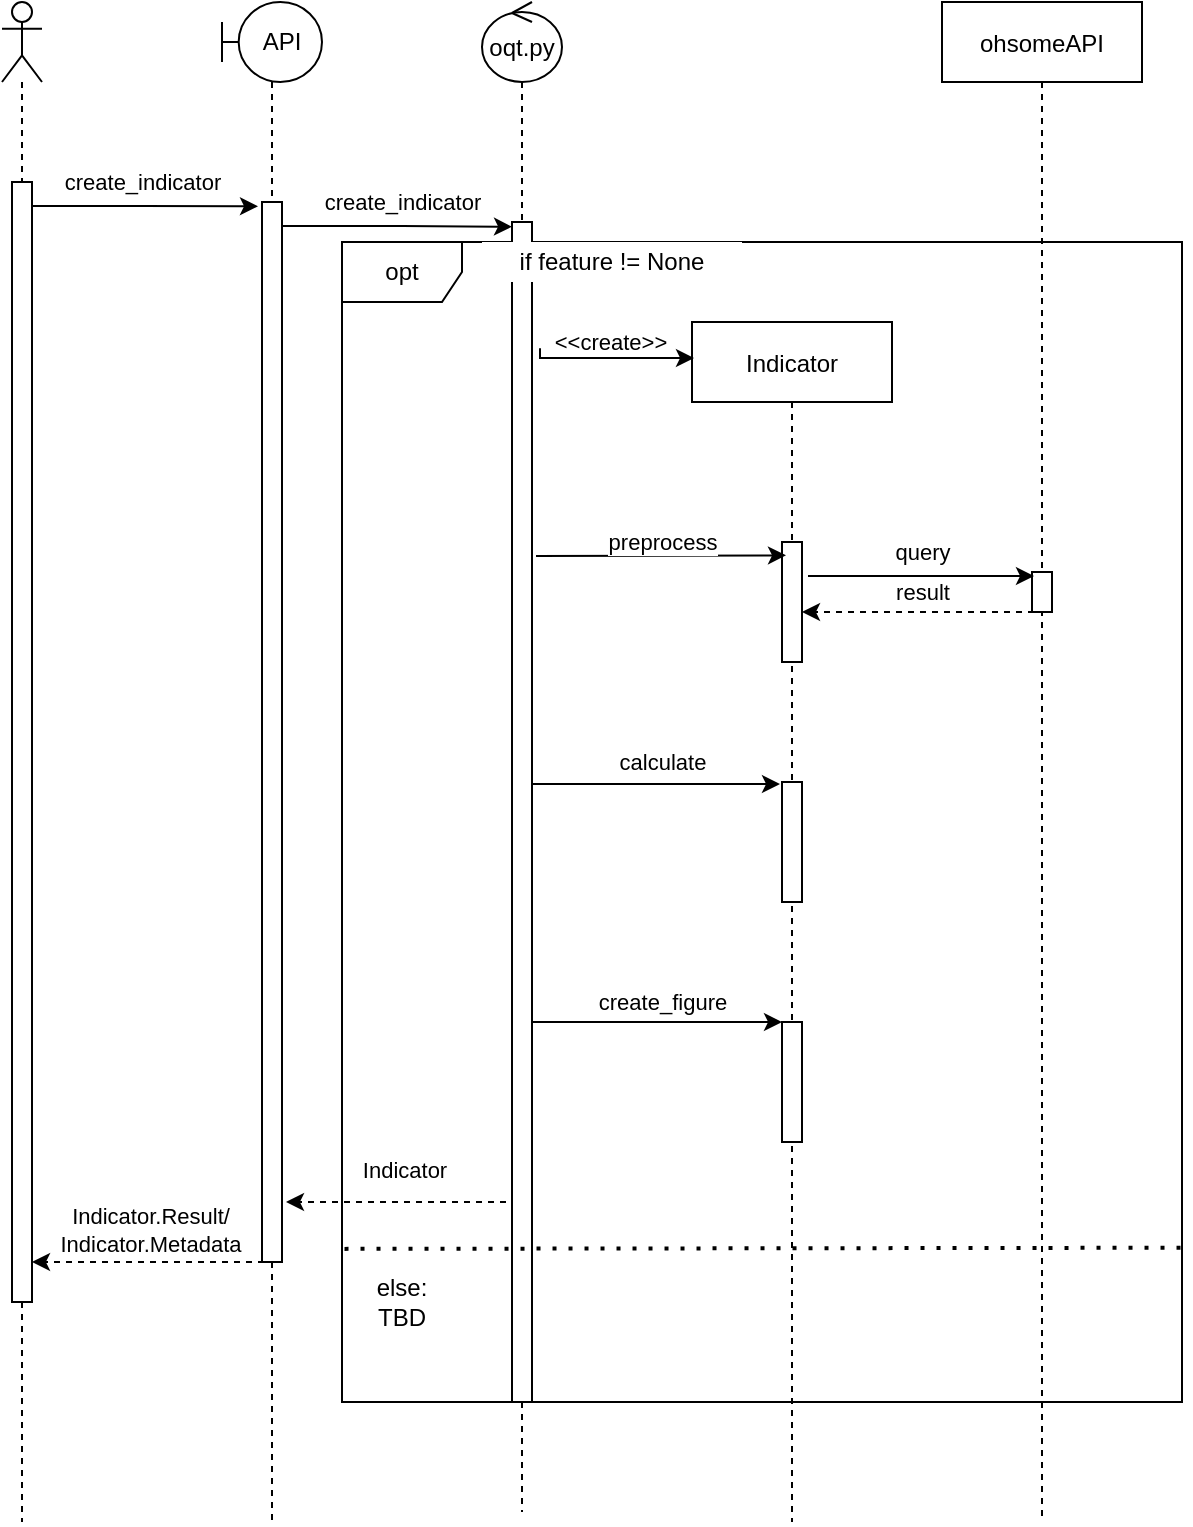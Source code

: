 <mxfile version="21.6.8" type="device">
  <diagram id="kgpKYQtTHZ0yAKxKKP6v" name="Page-1">
    <mxGraphModel dx="1728" dy="932" grid="1" gridSize="10" guides="1" tooltips="1" connect="1" arrows="1" fold="1" page="1" pageScale="1" pageWidth="850" pageHeight="1100" math="0" shadow="0">
      <root>
        <mxCell id="0" />
        <mxCell id="1" parent="0" />
        <mxCell id="RkgCNi8kKASeo4aPOwPu-42" value="opt" style="shape=umlFrame;whiteSpace=wrap;html=1;rounded=0;shadow=0;glass=0;sketch=0;" parent="1" vertex="1">
          <mxGeometry x="200" y="200" width="420" height="580" as="geometry" />
        </mxCell>
        <mxCell id="3nuBFxr9cyL0pnOWT2aG-1" value="Indicator" style="shape=umlLifeline;perimeter=lifelinePerimeter;container=1;collapsible=0;recursiveResize=0;rounded=0;shadow=0;strokeWidth=1;glass=0;sketch=0;size=40;" parent="1" vertex="1">
          <mxGeometry x="375" y="240" width="100" height="600" as="geometry" />
        </mxCell>
        <mxCell id="3nuBFxr9cyL0pnOWT2aG-2" value="" style="points=[];perimeter=orthogonalPerimeter;rounded=0;shadow=0;strokeWidth=1;" parent="3nuBFxr9cyL0pnOWT2aG-1" vertex="1">
          <mxGeometry x="45" y="110" width="10" height="60" as="geometry" />
        </mxCell>
        <mxCell id="RkgCNi8kKASeo4aPOwPu-27" value="" style="points=[];perimeter=orthogonalPerimeter;rounded=0;shadow=0;strokeWidth=1;" parent="3nuBFxr9cyL0pnOWT2aG-1" vertex="1">
          <mxGeometry x="45" y="350" width="10" height="60" as="geometry" />
        </mxCell>
        <mxCell id="RkgCNi8kKASeo4aPOwPu-25" value="" style="points=[];perimeter=orthogonalPerimeter;rounded=0;shadow=0;strokeWidth=1;" parent="3nuBFxr9cyL0pnOWT2aG-1" vertex="1">
          <mxGeometry x="45" y="230" width="10" height="60" as="geometry" />
        </mxCell>
        <mxCell id="RkgCNi8kKASeo4aPOwPu-11" style="edgeStyle=orthogonalEdgeStyle;rounded=0;orthogonalLoop=1;jettySize=auto;html=1;endArrow=none;endFill=0;dashed=1;" parent="1" source="RkgCNi8kKASeo4aPOwPu-12" edge="1">
          <mxGeometry relative="1" as="geometry">
            <mxPoint x="40" y="840" as="targetPoint" />
            <Array as="points">
              <mxPoint x="40" y="580" />
            </Array>
          </mxGeometry>
        </mxCell>
        <mxCell id="RkgCNi8kKASeo4aPOwPu-5" value="" style="shape=umlActor;verticalLabelPosition=bottom;verticalAlign=top;html=1;outlineConnect=0;rounded=0;shadow=0;glass=0;sketch=0;" parent="1" vertex="1">
          <mxGeometry x="30" y="80" width="20" height="40" as="geometry" />
        </mxCell>
        <mxCell id="RkgCNi8kKASeo4aPOwPu-19" style="edgeStyle=orthogonalEdgeStyle;rounded=0;orthogonalLoop=1;jettySize=auto;html=1;entryX=0.5;entryY=0;entryDx=0;entryDy=0;entryPerimeter=0;dashed=1;endArrow=none;endFill=0;" parent="1" source="RkgCNi8kKASeo4aPOwPu-6" target="RkgCNi8kKASeo4aPOwPu-18" edge="1">
          <mxGeometry relative="1" as="geometry" />
        </mxCell>
        <mxCell id="RkgCNi8kKASeo4aPOwPu-6" value="oqt.py" style="ellipse;shape=umlControl;whiteSpace=wrap;html=1;rounded=0;shadow=0;glass=0;sketch=0;" parent="1" vertex="1">
          <mxGeometry x="270" y="80" width="40" height="40" as="geometry" />
        </mxCell>
        <mxCell id="RkgCNi8kKASeo4aPOwPu-14" style="edgeStyle=orthogonalEdgeStyle;rounded=0;orthogonalLoop=1;jettySize=auto;html=1;dashed=1;endArrow=none;endFill=0;" parent="1" source="RkgCNi8kKASeo4aPOwPu-15" edge="1">
          <mxGeometry relative="1" as="geometry">
            <mxPoint x="165" y="840" as="targetPoint" />
            <Array as="points">
              <mxPoint x="165" y="790" />
            </Array>
          </mxGeometry>
        </mxCell>
        <mxCell id="RkgCNi8kKASeo4aPOwPu-7" value="API" style="shape=umlBoundary;whiteSpace=wrap;html=1;rounded=0;shadow=0;glass=0;sketch=0;" parent="1" vertex="1">
          <mxGeometry x="140" y="80" width="50" height="40" as="geometry" />
        </mxCell>
        <mxCell id="RkgCNi8kKASeo4aPOwPu-8" value="ohsomeAPI" style="shape=umlLifeline;perimeter=lifelinePerimeter;container=1;collapsible=0;recursiveResize=0;rounded=0;shadow=0;strokeWidth=1;glass=0;sketch=0;" parent="1" vertex="1">
          <mxGeometry x="500" y="80" width="100" height="760" as="geometry" />
        </mxCell>
        <mxCell id="RkgCNi8kKASeo4aPOwPu-9" value="" style="points=[];perimeter=orthogonalPerimeter;rounded=0;shadow=0;strokeWidth=1;" parent="RkgCNi8kKASeo4aPOwPu-8" vertex="1">
          <mxGeometry x="45" y="285" width="10" height="20" as="geometry" />
        </mxCell>
        <mxCell id="RkgCNi8kKASeo4aPOwPu-20" value="&lt;div&gt;create_indicator&lt;/div&gt;" style="edgeStyle=orthogonalEdgeStyle;rounded=0;orthogonalLoop=1;jettySize=auto;html=1;endArrow=classic;endFill=1;entryX=-0.2;entryY=0.004;entryDx=0;entryDy=0;entryPerimeter=0;" parent="1" source="RkgCNi8kKASeo4aPOwPu-12" target="RkgCNi8kKASeo4aPOwPu-15" edge="1">
          <mxGeometry x="-0.027" y="12" relative="1" as="geometry">
            <mxPoint x="170" y="183" as="targetPoint" />
            <Array as="points">
              <mxPoint x="100" y="182" />
              <mxPoint x="100" y="182" />
            </Array>
            <mxPoint as="offset" />
          </mxGeometry>
        </mxCell>
        <mxCell id="RkgCNi8kKASeo4aPOwPu-12" value="" style="points=[];perimeter=orthogonalPerimeter;rounded=0;shadow=0;strokeWidth=1;" parent="1" vertex="1">
          <mxGeometry x="35" y="170" width="10" height="560" as="geometry" />
        </mxCell>
        <mxCell id="RkgCNi8kKASeo4aPOwPu-13" style="edgeStyle=orthogonalEdgeStyle;rounded=0;orthogonalLoop=1;jettySize=auto;html=1;endArrow=none;endFill=0;dashed=1;" parent="1" source="RkgCNi8kKASeo4aPOwPu-5" target="RkgCNi8kKASeo4aPOwPu-12" edge="1">
          <mxGeometry relative="1" as="geometry">
            <mxPoint x="40" y="650" as="targetPoint" />
            <mxPoint x="40" y="120" as="sourcePoint" />
            <Array as="points" />
          </mxGeometry>
        </mxCell>
        <mxCell id="RkgCNi8kKASeo4aPOwPu-22" value="create_indicator" style="edgeStyle=orthogonalEdgeStyle;rounded=0;orthogonalLoop=1;jettySize=auto;html=1;endArrow=classic;endFill=1;entryX=0;entryY=0.004;entryDx=0;entryDy=0;entryPerimeter=0;" parent="1" source="RkgCNi8kKASeo4aPOwPu-15" target="RkgCNi8kKASeo4aPOwPu-18" edge="1">
          <mxGeometry x="0.043" y="12" relative="1" as="geometry">
            <mxPoint x="290" y="460" as="targetPoint" />
            <Array as="points">
              <mxPoint x="230" y="192" />
              <mxPoint x="230" y="192" />
            </Array>
            <mxPoint as="offset" />
          </mxGeometry>
        </mxCell>
        <mxCell id="RkgCNi8kKASeo4aPOwPu-15" value="" style="points=[];perimeter=orthogonalPerimeter;rounded=0;shadow=0;strokeWidth=1;" parent="1" vertex="1">
          <mxGeometry x="160" y="180" width="10" height="530" as="geometry" />
        </mxCell>
        <mxCell id="RkgCNi8kKASeo4aPOwPu-16" style="edgeStyle=orthogonalEdgeStyle;rounded=0;orthogonalLoop=1;jettySize=auto;html=1;dashed=1;endArrow=none;endFill=0;" parent="1" source="RkgCNi8kKASeo4aPOwPu-7" target="RkgCNi8kKASeo4aPOwPu-15" edge="1">
          <mxGeometry relative="1" as="geometry">
            <mxPoint x="180" y="790" as="targetPoint" />
            <mxPoint x="170" y="120" as="sourcePoint" />
            <Array as="points" />
          </mxGeometry>
        </mxCell>
        <mxCell id="RkgCNi8kKASeo4aPOwPu-17" style="edgeStyle=orthogonalEdgeStyle;rounded=0;orthogonalLoop=1;jettySize=auto;html=1;dashed=1;endArrow=none;endFill=0;" parent="1" source="RkgCNi8kKASeo4aPOwPu-18" edge="1">
          <mxGeometry relative="1" as="geometry">
            <mxPoint x="290" y="835" as="targetPoint" />
            <Array as="points">
              <mxPoint x="290" y="835" />
            </Array>
          </mxGeometry>
        </mxCell>
        <mxCell id="RkgCNi8kKASeo4aPOwPu-33" value="Indicator" style="edgeStyle=orthogonalEdgeStyle;rounded=0;orthogonalLoop=1;jettySize=auto;html=1;endArrow=classic;endFill=1;dashed=1;" parent="1" edge="1">
          <mxGeometry x="-0.018" y="-16" relative="1" as="geometry">
            <mxPoint x="172" y="680" as="targetPoint" />
            <Array as="points">
              <mxPoint x="172" y="680" />
            </Array>
            <mxPoint as="offset" />
            <mxPoint x="288" y="680.0" as="sourcePoint" />
          </mxGeometry>
        </mxCell>
        <mxCell id="RkgCNi8kKASeo4aPOwPu-18" value="" style="points=[];perimeter=orthogonalPerimeter;rounded=0;shadow=0;strokeWidth=1;" parent="1" vertex="1">
          <mxGeometry x="285" y="190" width="10" height="590" as="geometry" />
        </mxCell>
        <mxCell id="RkgCNi8kKASeo4aPOwPu-23" value="preprocess" style="edgeStyle=orthogonalEdgeStyle;rounded=0;orthogonalLoop=1;jettySize=auto;html=1;endArrow=classic;endFill=1;entryX=0.47;entryY=0.169;entryDx=0;entryDy=0;entryPerimeter=0;" parent="1" edge="1">
          <mxGeometry x="0.008" y="7" relative="1" as="geometry">
            <mxPoint x="422" y="356.68" as="targetPoint" />
            <mxPoint x="297" y="357" as="sourcePoint" />
            <Array as="points">
              <mxPoint x="297" y="357" />
            </Array>
            <mxPoint as="offset" />
          </mxGeometry>
        </mxCell>
        <mxCell id="RkgCNi8kKASeo4aPOwPu-24" value="calculate" style="edgeStyle=orthogonalEdgeStyle;rounded=0;orthogonalLoop=1;jettySize=auto;html=1;endArrow=classic;endFill=1;entryX=-0.1;entryY=0.017;entryDx=0;entryDy=0;entryPerimeter=0;" parent="1" target="RkgCNi8kKASeo4aPOwPu-25" edge="1">
          <mxGeometry x="0.207" y="11" relative="1" as="geometry">
            <mxPoint x="459" y="494" as="targetPoint" />
            <mxPoint x="295" y="496" as="sourcePoint" />
            <Array as="points">
              <mxPoint x="295" y="471" />
            </Array>
            <mxPoint as="offset" />
          </mxGeometry>
        </mxCell>
        <mxCell id="RkgCNi8kKASeo4aPOwPu-29" value="&amp;lt;&amp;lt;create&amp;gt;&amp;gt;" style="edgeStyle=orthogonalEdgeStyle;rounded=0;orthogonalLoop=1;jettySize=auto;html=1;endArrow=classic;endFill=1;exitX=1.4;exitY=0.107;exitDx=0;exitDy=0;exitPerimeter=0;entryX=0.01;entryY=0.032;entryDx=0;entryDy=0;entryPerimeter=0;" parent="1" source="RkgCNi8kKASeo4aPOwPu-18" edge="1">
          <mxGeometry x="-0.053" y="-8" relative="1" as="geometry">
            <mxPoint x="376" y="258.04" as="targetPoint" />
            <mxPoint x="385" y="245" as="sourcePoint" />
            <Array as="points">
              <mxPoint x="299" y="258" />
            </Array>
            <mxPoint x="1" y="-16" as="offset" />
          </mxGeometry>
        </mxCell>
        <mxCell id="RkgCNi8kKASeo4aPOwPu-26" value="create_figure" style="edgeStyle=orthogonalEdgeStyle;rounded=0;orthogonalLoop=1;jettySize=auto;html=1;endArrow=classic;endFill=1;entryX=0;entryY=0;entryDx=0;entryDy=0;entryPerimeter=0;" parent="1" target="RkgCNi8kKASeo4aPOwPu-27" edge="1">
          <mxGeometry x="0.04" y="10" relative="1" as="geometry">
            <mxPoint x="420" y="675" as="targetPoint" />
            <mxPoint x="295" y="590" as="sourcePoint" />
            <Array as="points">
              <mxPoint x="295" y="590" />
            </Array>
            <mxPoint as="offset" />
          </mxGeometry>
        </mxCell>
        <mxCell id="RkgCNi8kKASeo4aPOwPu-32" value="query" style="edgeStyle=orthogonalEdgeStyle;rounded=0;orthogonalLoop=1;jettySize=auto;html=1;endArrow=classic;endFill=1;entryX=0.1;entryY=0.1;entryDx=0;entryDy=0;entryPerimeter=0;" parent="1" target="RkgCNi8kKASeo4aPOwPu-9" edge="1">
          <mxGeometry x="0.009" y="12" relative="1" as="geometry">
            <mxPoint x="788" y="455" as="targetPoint" />
            <mxPoint x="433" y="367" as="sourcePoint" />
            <Array as="points">
              <mxPoint x="460" y="367" />
              <mxPoint x="460" y="367" />
            </Array>
            <mxPoint as="offset" />
          </mxGeometry>
        </mxCell>
        <mxCell id="RkgCNi8kKASeo4aPOwPu-35" value="result" style="edgeStyle=orthogonalEdgeStyle;rounded=0;orthogonalLoop=1;jettySize=auto;html=1;entryX=0.9;entryY=0.978;entryDx=0;entryDy=0;entryPerimeter=0;endArrow=classic;endFill=1;dashed=1;" parent="1" edge="1">
          <mxGeometry x="-0.035" y="-10" relative="1" as="geometry">
            <mxPoint x="546" y="385.0" as="sourcePoint" />
            <mxPoint x="430" y="385.0" as="targetPoint" />
            <Array as="points">
              <mxPoint x="521" y="384.2" />
            </Array>
            <mxPoint as="offset" />
          </mxGeometry>
        </mxCell>
        <mxCell id="RkgCNi8kKASeo4aPOwPu-44" value="if feature != None" style="text;html=1;align=center;verticalAlign=middle;whiteSpace=wrap;rounded=0;shadow=0;glass=0;sketch=0;fillColor=#ffffff;" parent="1" vertex="1">
          <mxGeometry x="270" y="200" width="130" height="20" as="geometry" />
        </mxCell>
        <mxCell id="RkgCNi8kKASeo4aPOwPu-45" value="" style="endArrow=none;dashed=1;html=1;dashPattern=1 3;strokeWidth=2;exitX=0.003;exitY=0.868;exitDx=0;exitDy=0;exitPerimeter=0;entryX=1.005;entryY=0.867;entryDx=0;entryDy=0;entryPerimeter=0;" parent="1" source="RkgCNi8kKASeo4aPOwPu-42" target="RkgCNi8kKASeo4aPOwPu-42" edge="1">
          <mxGeometry width="50" height="50" relative="1" as="geometry">
            <mxPoint x="325" y="740" as="sourcePoint" />
            <mxPoint x="375" y="690" as="targetPoint" />
          </mxGeometry>
        </mxCell>
        <mxCell id="RkgCNi8kKASeo4aPOwPu-46" value="else: TBD" style="text;html=1;align=center;verticalAlign=middle;whiteSpace=wrap;rounded=0;shadow=0;glass=0;sketch=0;fillColor=#ffffff;" parent="1" vertex="1">
          <mxGeometry x="210" y="720" width="40" height="20" as="geometry" />
        </mxCell>
        <mxCell id="RkgCNi8kKASeo4aPOwPu-49" value="&lt;div&gt;Indicator.Result/&lt;/div&gt;&lt;div&gt;Indicator.Metadata&lt;br&gt;&lt;/div&gt;" style="edgeStyle=orthogonalEdgeStyle;rounded=0;orthogonalLoop=1;jettySize=auto;html=1;endArrow=classic;endFill=1;dashed=1;" parent="1" edge="1">
          <mxGeometry x="-0.018" y="-16" relative="1" as="geometry">
            <mxPoint x="161" y="710" as="sourcePoint" />
            <mxPoint x="45" y="710" as="targetPoint" />
            <Array as="points">
              <mxPoint x="45" y="710" />
            </Array>
            <mxPoint as="offset" />
          </mxGeometry>
        </mxCell>
      </root>
    </mxGraphModel>
  </diagram>
</mxfile>
